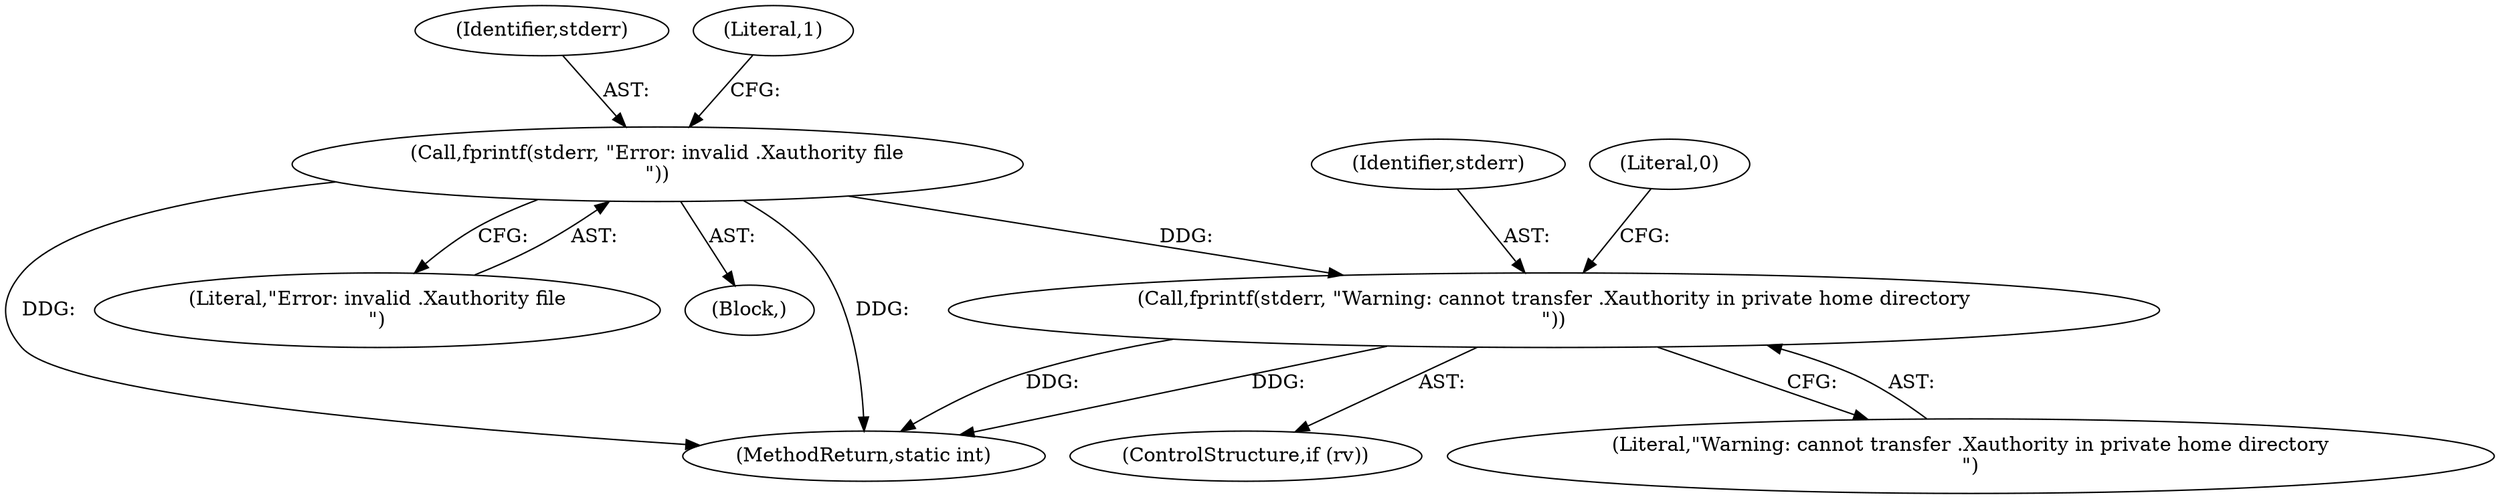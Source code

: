 digraph "1_firejail_903fd8a0789ca3cc3c21d84cd0282481515592ef_3@del" {
"1000185" [label="(Call,fprintf(stderr, \"Warning: cannot transfer .Xauthority in private home directory\n\"))"];
"1000155" [label="(Call,fprintf(stderr, \"Error: invalid .Xauthority file\n\"))"];
"1000187" [label="(Literal,\"Warning: cannot transfer .Xauthority in private home directory\n\")"];
"1000156" [label="(Identifier,stderr)"];
"1000222" [label="(MethodReturn,static int)"];
"1000186" [label="(Identifier,stderr)"];
"1000159" [label="(Literal,1)"];
"1000157" [label="(Literal,\"Error: invalid .Xauthority file\n\")"];
"1000154" [label="(Block,)"];
"1000155" [label="(Call,fprintf(stderr, \"Error: invalid .Xauthority file\n\"))"];
"1000185" [label="(Call,fprintf(stderr, \"Warning: cannot transfer .Xauthority in private home directory\n\"))"];
"1000194" [label="(Literal,0)"];
"1000183" [label="(ControlStructure,if (rv))"];
"1000185" -> "1000183"  [label="AST: "];
"1000185" -> "1000187"  [label="CFG: "];
"1000186" -> "1000185"  [label="AST: "];
"1000187" -> "1000185"  [label="AST: "];
"1000194" -> "1000185"  [label="CFG: "];
"1000185" -> "1000222"  [label="DDG: "];
"1000185" -> "1000222"  [label="DDG: "];
"1000155" -> "1000185"  [label="DDG: "];
"1000155" -> "1000154"  [label="AST: "];
"1000155" -> "1000157"  [label="CFG: "];
"1000156" -> "1000155"  [label="AST: "];
"1000157" -> "1000155"  [label="AST: "];
"1000159" -> "1000155"  [label="CFG: "];
"1000155" -> "1000222"  [label="DDG: "];
"1000155" -> "1000222"  [label="DDG: "];
}
